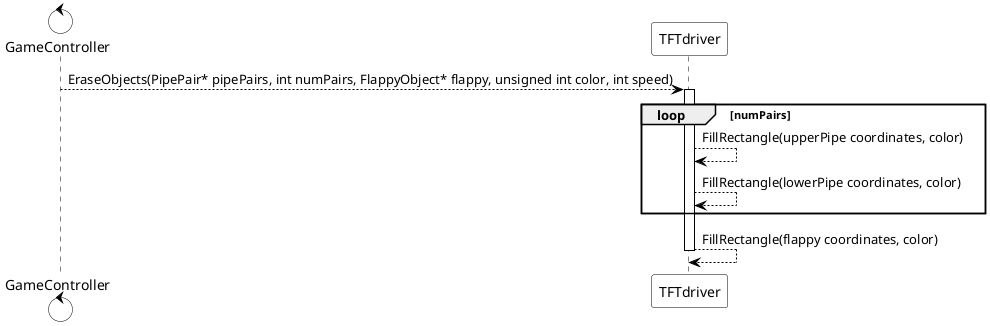 @startuml
skinparam sequence {
    ArrowColor Black
    ActorBorderColor Black
    LifeLineBorderColor Black
    ArrowMessageAlignment center
    ParticipantBorderColor Black
    ParticipantBackgroundColor White
    BoxBorderColor Black
}

skinparam ControlBorderColor black
skinparam ControlBackgroundColor white

control GameController
participant TFTdriver
GameController-->TFTdriver : EraseObjects(PipePair* pipePairs, int numPairs, FlappyObject* flappy, unsigned int color, int speed)
activate TFTdriver
loop numPairs
    TFTdriver-->TFTdriver : FillRectangle(upperPipe coordinates, color)
    TFTdriver-->TFTdriver : FillRectangle(lowerPipe coordinates, color)
end
TFTdriver-->TFTdriver : FillRectangle(flappy coordinates, color)
deactivate TFTdriver
@enduml